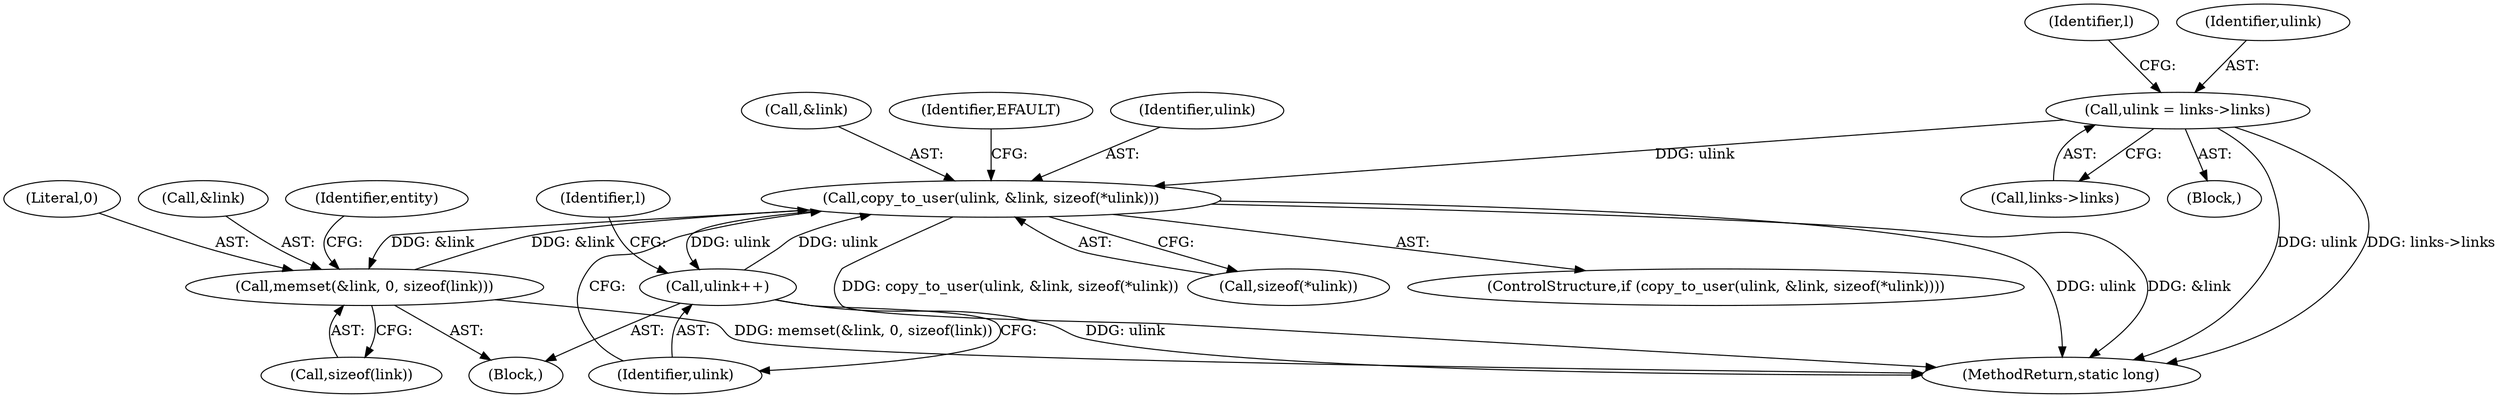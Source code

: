 digraph "0_linux_c88e739b1fad662240e99ecbd0bdaac871717987@API" {
"1000250" [label="(Call,copy_to_user(ulink, &link, sizeof(*ulink)))"];
"1000181" [label="(Call,ulink = links->links)"];
"1000260" [label="(Call,ulink++)"];
"1000250" [label="(Call,copy_to_user(ulink, &link, sizeof(*ulink)))"];
"1000208" [label="(Call,memset(&link, 0, sizeof(link)))"];
"1000193" [label="(Block,)"];
"1000218" [label="(Identifier,entity)"];
"1000183" [label="(Call,links->links)"];
"1000264" [label="(MethodReturn,static long)"];
"1000211" [label="(Literal,0)"];
"1000251" [label="(Identifier,ulink)"];
"1000254" [label="(Call,sizeof(*ulink))"];
"1000208" [label="(Call,memset(&link, 0, sizeof(link)))"];
"1000212" [label="(Call,sizeof(link))"];
"1000260" [label="(Call,ulink++)"];
"1000252" [label="(Call,&link)"];
"1000181" [label="(Call,ulink = links->links)"];
"1000209" [label="(Call,&link)"];
"1000187" [label="(Identifier,l)"];
"1000192" [label="(Identifier,l)"];
"1000259" [label="(Identifier,EFAULT)"];
"1000177" [label="(Block,)"];
"1000261" [label="(Identifier,ulink)"];
"1000250" [label="(Call,copy_to_user(ulink, &link, sizeof(*ulink)))"];
"1000182" [label="(Identifier,ulink)"];
"1000249" [label="(ControlStructure,if (copy_to_user(ulink, &link, sizeof(*ulink))))"];
"1000250" -> "1000249"  [label="AST: "];
"1000250" -> "1000254"  [label="CFG: "];
"1000251" -> "1000250"  [label="AST: "];
"1000252" -> "1000250"  [label="AST: "];
"1000254" -> "1000250"  [label="AST: "];
"1000259" -> "1000250"  [label="CFG: "];
"1000261" -> "1000250"  [label="CFG: "];
"1000250" -> "1000264"  [label="DDG: ulink"];
"1000250" -> "1000264"  [label="DDG: &link"];
"1000250" -> "1000264"  [label="DDG: copy_to_user(ulink, &link, sizeof(*ulink))"];
"1000250" -> "1000208"  [label="DDG: &link"];
"1000181" -> "1000250"  [label="DDG: ulink"];
"1000260" -> "1000250"  [label="DDG: ulink"];
"1000208" -> "1000250"  [label="DDG: &link"];
"1000250" -> "1000260"  [label="DDG: ulink"];
"1000181" -> "1000177"  [label="AST: "];
"1000181" -> "1000183"  [label="CFG: "];
"1000182" -> "1000181"  [label="AST: "];
"1000183" -> "1000181"  [label="AST: "];
"1000187" -> "1000181"  [label="CFG: "];
"1000181" -> "1000264"  [label="DDG: ulink"];
"1000181" -> "1000264"  [label="DDG: links->links"];
"1000260" -> "1000193"  [label="AST: "];
"1000260" -> "1000261"  [label="CFG: "];
"1000261" -> "1000260"  [label="AST: "];
"1000192" -> "1000260"  [label="CFG: "];
"1000260" -> "1000264"  [label="DDG: ulink"];
"1000208" -> "1000193"  [label="AST: "];
"1000208" -> "1000212"  [label="CFG: "];
"1000209" -> "1000208"  [label="AST: "];
"1000211" -> "1000208"  [label="AST: "];
"1000212" -> "1000208"  [label="AST: "];
"1000218" -> "1000208"  [label="CFG: "];
"1000208" -> "1000264"  [label="DDG: memset(&link, 0, sizeof(link))"];
}
